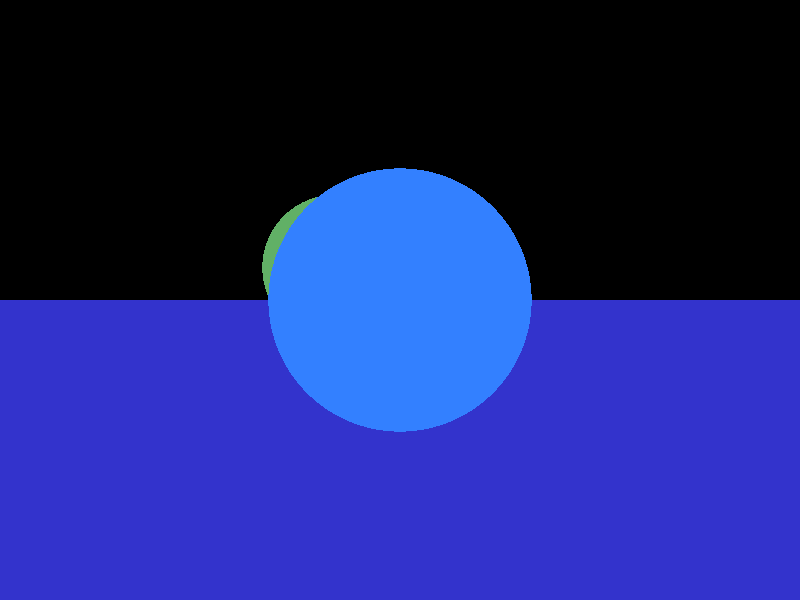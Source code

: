 camera {
  location  <0, 0, 14>
  up        <0,  1,  0>
  right     <1.33333, 0,  0>
  look_at   <0, 0, 0>
}

light_source {<-100, 100, 100> color rgb <1.5, 1.5, 1.5>}


sphere { <0, 0, 0>, 3
  pigment { color rgbf <0.2, 0.5, 1.0, 0.75>}
  finish {ambient 0.2 diffuse 0.4  refraction 1.0 ior 1.33}
  translate <0, 0, 0>
}

sphere { <0, 0, 0>, 1
  pigment { color rgbf <1.0, 0.6, 0.2, 0.75>}
  finish {ambient 0.2 diffuse 0.4  refraction 1.0 ior 1.2}
}

sphere { <2, 1, -5>, 2.3
  pigment { color rgb <0.38, 0.69, 0.40>}
  finish {ambient 0.4 diffuse 0.8}
}

plane {<0, 1, 0>, -4
      pigment {color rgb <0.2, 0.2, 0.8>}
      finish {ambient 0.4 diffuse 0.8}
}

